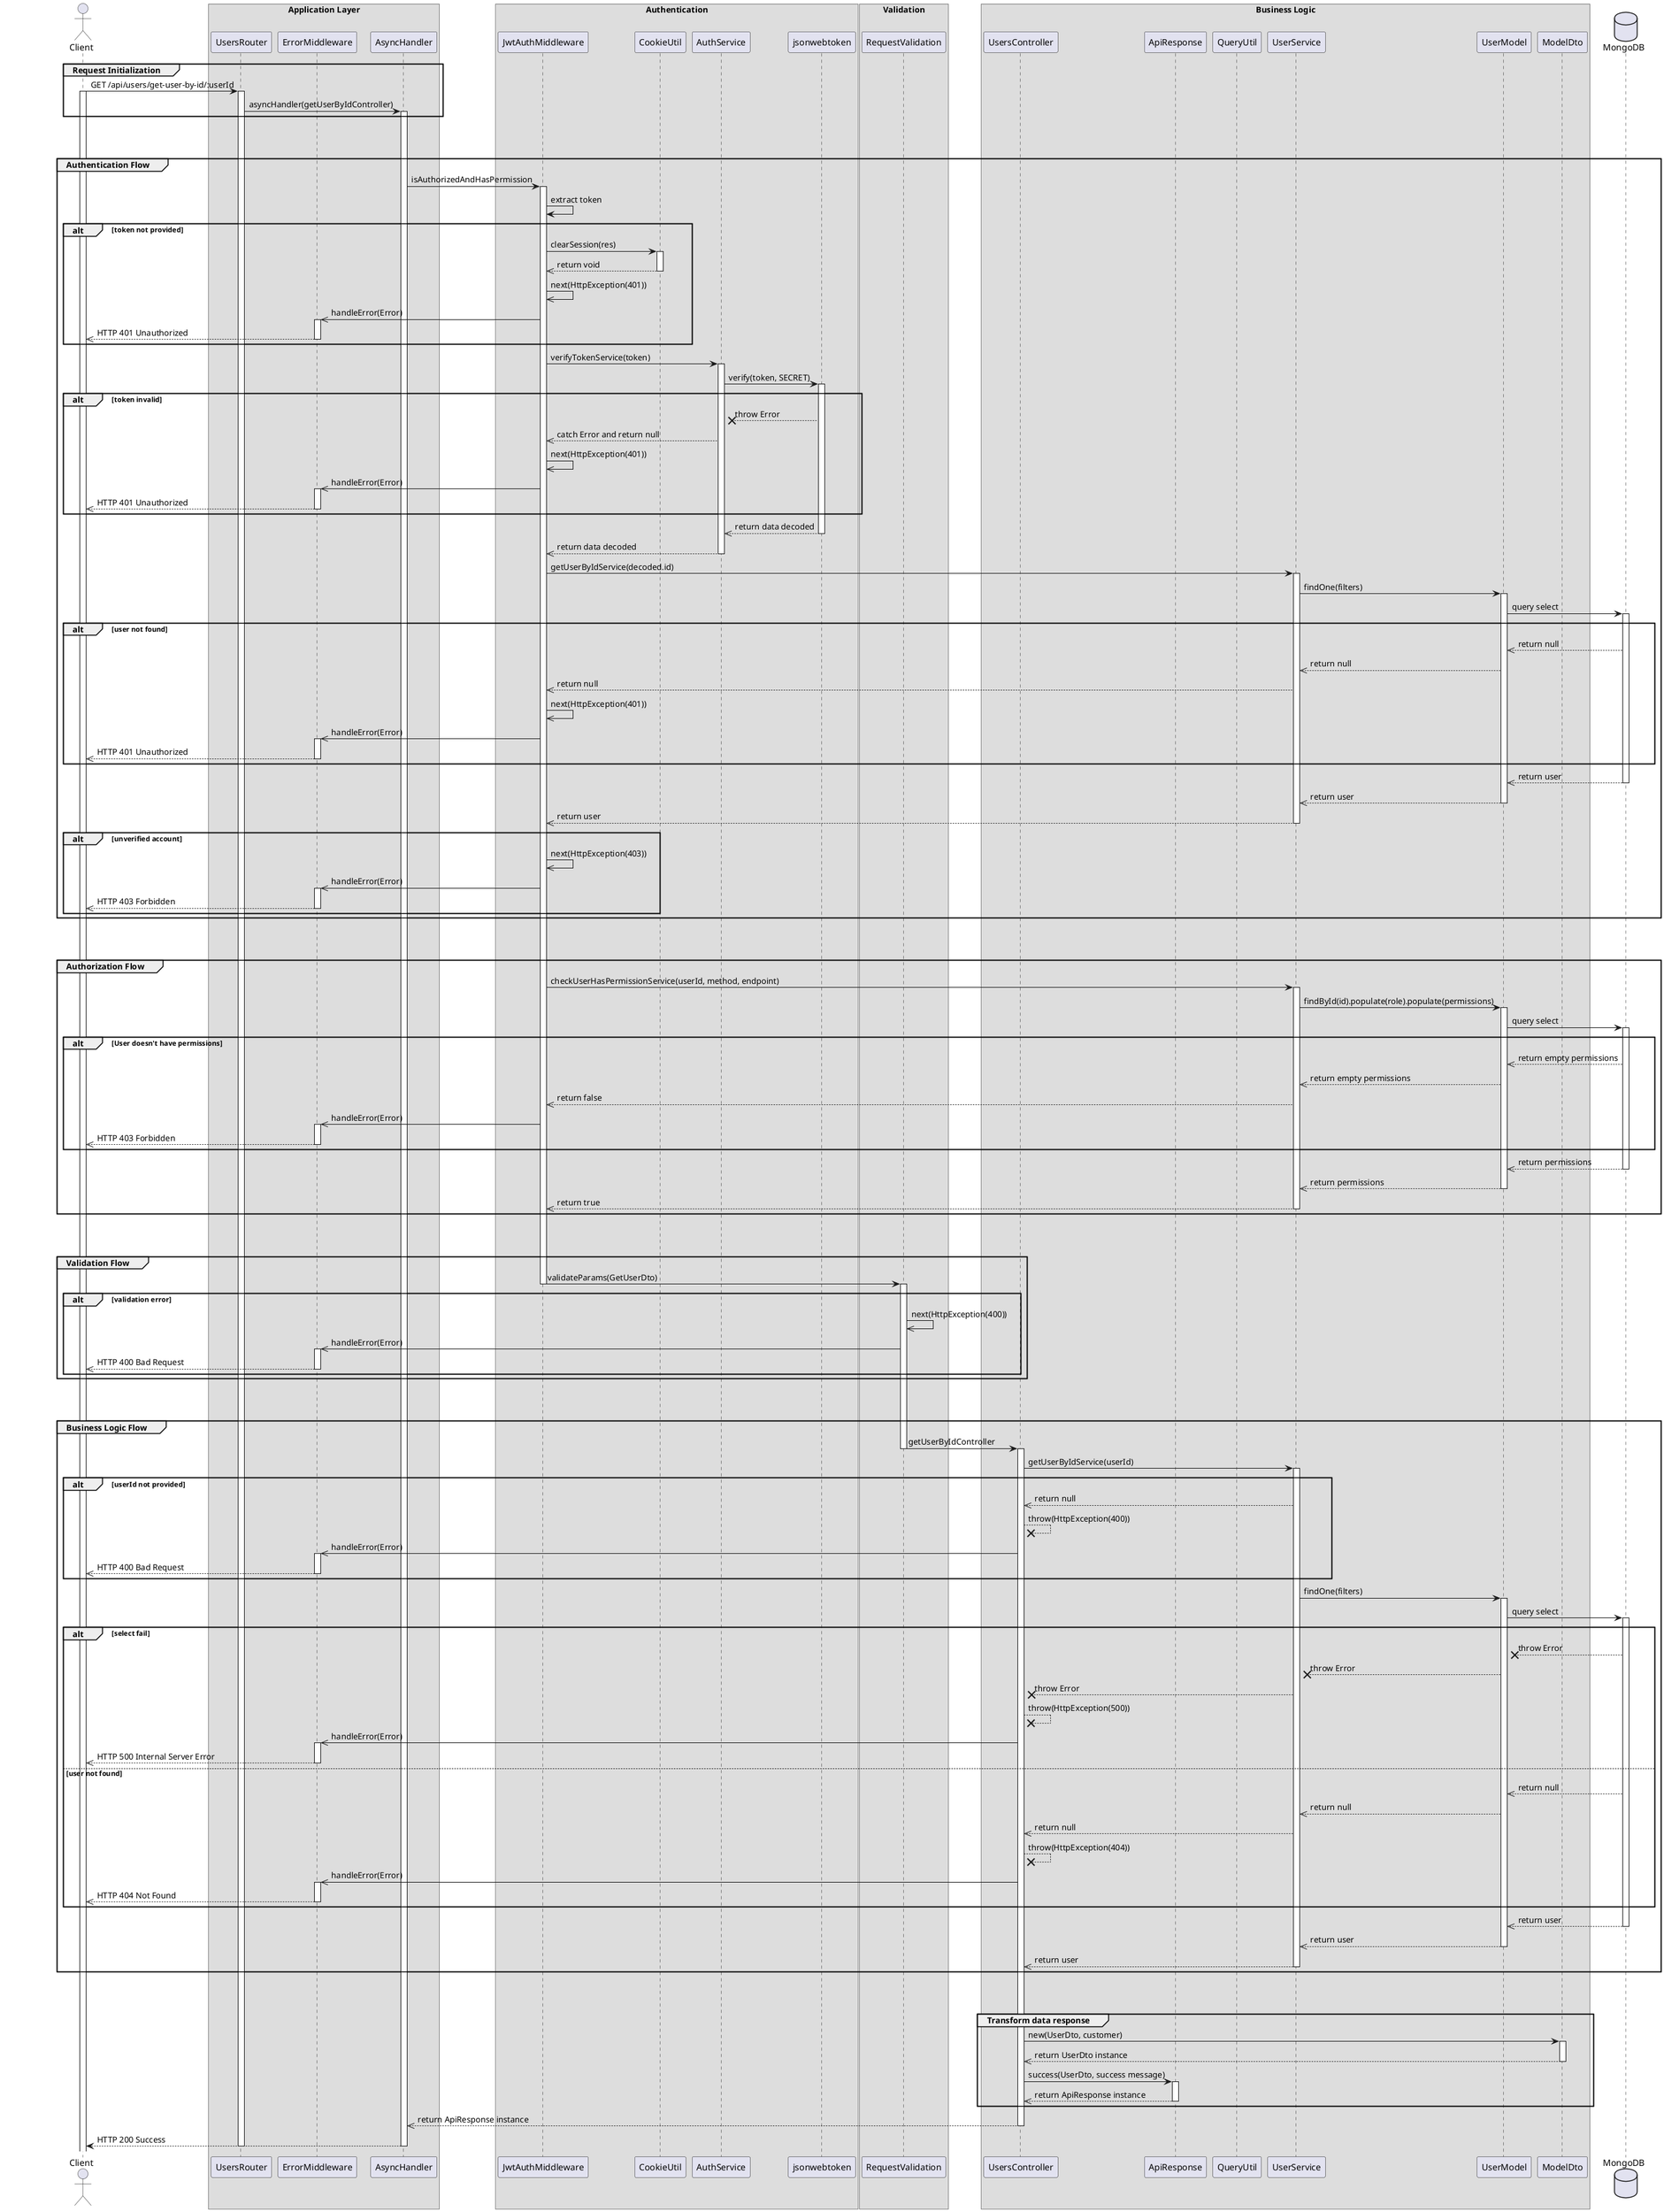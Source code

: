@startuml View Details User

actor Client

box "Application Layer"
participant UsersRouter 
participant ErrorMiddleware 
participant AsyncHandler 
end box

box "Authentication"
participant JwtAuthMiddleware 
participant CookieUtil
participant AuthService
participant jsonwebtoken
end box


box "Validation"
participant RequestValidation
end box

box "Business Logic"
participant UsersController
participant ApiResponse
participant QueryUtil
participant UserService 
participant UserModel
participant ModelDto
end box

database MongoDB

' Step 1
group Request Initialization
    Client -> UsersRouter: GET /api/users/get-user-by-id/:userId
    activate Client
    activate UsersRouter
    UsersRouter -> AsyncHandler: asyncHandler(getUserByIdController)
    activate AsyncHandler
end

break
break

' Step 2
group Authentication Flow
    AsyncHandler -> JwtAuthMiddleware: isAuthorizedAndHasPermission
    activate JwtAuthMiddleware

    JwtAuthMiddleware -> JwtAuthMiddleware: extract token
    alt token not provided
        JwtAuthMiddleware -> CookieUtil: clearSession(res)
        activate CookieUtil
        CookieUtil -->> JwtAuthMiddleware: return void
        deactivate CookieUtil
        JwtAuthMiddleware ->> JwtAuthMiddleware: next(HttpException(401))
        JwtAuthMiddleware ->> ErrorMiddleware: handleError(Error)
        activate ErrorMiddleware
        ErrorMiddleware -->> Client: HTTP 401 Unauthorized
        deactivate ErrorMiddleware
    end 

    JwtAuthMiddleware -> AuthService: verifyTokenService(token)
    activate AuthService
    AuthService -> jsonwebtoken: verify(token, SECRET)
    activate jsonwebtoken
    alt token invalid
        jsonwebtoken --x AuthService: throw Error
        AuthService -->> JwtAuthMiddleware: catch Error and return null
        JwtAuthMiddleware ->> JwtAuthMiddleware: next(HttpException(401))
        JwtAuthMiddleware ->> ErrorMiddleware: handleError(Error)
        activate ErrorMiddleware
        ErrorMiddleware -->> Client: HTTP 401 Unauthorized
        deactivate ErrorMiddleware
    end

    jsonwebtoken -->> AuthService: return data decoded
    deactivate jsonwebtoken
    AuthService -->> JwtAuthMiddleware: return data decoded
    deactivate AuthService
    JwtAuthMiddleware -> UserService: getUserByIdService(decoded.id)
    activate UserService
    UserService -> UserModel: findOne(filters)
    activate UserModel
    UserModel -> MongoDB: query select
    activate MongoDB

    alt user not found
        MongoDB -->> UserModel: return null
        UserModel -->> UserService: return null
        UserService -->> JwtAuthMiddleware: return null
        JwtAuthMiddleware ->> JwtAuthMiddleware: next(HttpException(401))
        JwtAuthMiddleware ->> ErrorMiddleware: handleError(Error)
        activate ErrorMiddleware
        ErrorMiddleware -->> Client: HTTP 401 Unauthorized
        deactivate ErrorMiddleware
    end

    MongoDB -->> UserModel: return user
    deactivate MongoDB
    UserModel -->> UserService: return user
    deactivate UserModel
    UserService -->> JwtAuthMiddleware: return user
    deactivate UserService

    alt unverified account
        JwtAuthMiddleware ->> JwtAuthMiddleware: next(HttpException(403))
        JwtAuthMiddleware ->> ErrorMiddleware: handleError(Error)
        activate ErrorMiddleware
        ErrorMiddleware -->> Client: HTTP 403 Forbidden
        deactivate ErrorMiddleware
    end
end

break
break

' Step 3
group Authorization Flow
    JwtAuthMiddleware -> UserService: checkUserHasPermissionService(userId, method, endpoint)
    activate UserService
    UserService -> UserModel: findById(id).populate(role).populate(permissions)
    activate UserModel
    UserModel -> MongoDB: query select
    activate MongoDB

    alt User doesn't have permissions 
        MongoDB -->> UserModel: return empty permissions
        UserModel -->> UserService: return empty permissions
        UserService -->> JwtAuthMiddleware: return false
        JwtAuthMiddleware ->> ErrorMiddleware: handleError(Error)
        activate ErrorMiddleware
        ErrorMiddleware -->> Client: HTTP 403 Forbidden
        deactivate ErrorMiddleware
    end

    MongoDB -->> UserModel: return permissions
    deactivate MongoDB
    UserModel -->> UserService: return permissions
    deactivate UserModel
    UserService -->> JwtAuthMiddleware: return true
    deactivate UserService
end

break
break

' Step 4
group Validation Flow
    JwtAuthMiddleware -> RequestValidation: validateParams(GetUserDto)
    deactivate JwtAuthMiddleware
    activate RequestValidation
    alt validation error
        RequestValidation ->> RequestValidation: next(HttpException(400))
        RequestValidation ->> ErrorMiddleware: handleError(Error)
        activate ErrorMiddleware
        ErrorMiddleware -->> Client: HTTP 400 Bad Request
        deactivate ErrorMiddleware
    end
    
end

break
break


' step 5
group Business Logic Flow
    RequestValidation -> UsersController: getUserByIdController
    deactivate RequestValidation
    activate UsersController
    UsersController -> UserService: getUserByIdService(userId)
    activate UserService

    alt userId not provided
        UserService -->> UsersController: return null
        UsersController --x UsersController: throw(HttpException(400))
        UsersController ->> ErrorMiddleware: handleError(Error)
        activate ErrorMiddleware
        ErrorMiddleware -->> Client: HTTP 400 Bad Request
        deactivate ErrorMiddleware
    end

    UserService -> UserModel: findOne(filters)
    activate UserModel
    UserModel -> MongoDB: query select
    activate MongoDB

    alt select fail 
        MongoDB --x UserModel: throw Error
        UserModel --x UserService: throw Error
        UserService --x UsersController: throw Error
        UsersController --x UsersController: throw(HttpException(500))
        UsersController ->> ErrorMiddleware: handleError(Error)
        activate ErrorMiddleware
        ErrorMiddleware -->> Client: HTTP 500 Internal Server Error
        deactivate ErrorMiddleware

    else user not found
        MongoDB -->> UserModel: return null
        UserModel -->> UserService: return null
        UserService -->> UsersController: return null
        UsersController --x UsersController: throw(HttpException(404))
        UsersController ->> ErrorMiddleware: handleError(Error)
        activate ErrorMiddleware
        ErrorMiddleware -->> Client: HTTP 404 Not Found
        deactivate ErrorMiddleware
    end

    MongoDB -->> UserModel: return user
    deactivate MongoDB
    UserModel -->> UserService: return user
    deactivate UserModel
    UserService -->> UsersController: return user
    deactivate UserService

end
break
break

group Transform data response
    UsersController -> ModelDto: new(UserDto, customer)
    activate ModelDto
    ModelDto -->> UsersController: return UserDto instance
    deactivate ModelDto

    UsersController -> ApiResponse: success(UserDto, success message)
    activate ApiResponse
    ApiResponse -->> UsersController: return ApiResponse instance
    deactivate ApiResponse 
end
UsersController -->> AsyncHandler: return ApiResponse instance
deactivate UsersController
AsyncHandler --> Client: HTTP 200 Success
deactivate AsyncHandler
deactivate UsersRouter



@enduml
